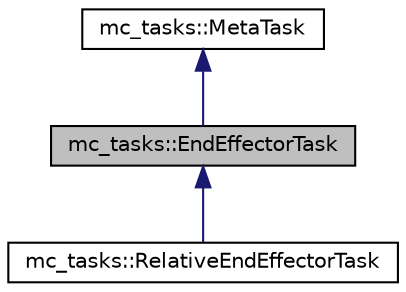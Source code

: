 digraph "mc_tasks::EndEffectorTask"
{
 // INTERACTIVE_SVG=YES
  edge [fontname="Helvetica",fontsize="10",labelfontname="Helvetica",labelfontsize="10"];
  node [fontname="Helvetica",fontsize="10",shape=record];
  Node0 [label="mc_tasks::EndEffectorTask",height=0.2,width=0.4,color="black", fillcolor="grey75", style="filled", fontcolor="black"];
  Node1 -> Node0 [dir="back",color="midnightblue",fontsize="10",style="solid",fontname="Helvetica"];
  Node1 [label="mc_tasks::MetaTask",height=0.2,width=0.4,color="black", fillcolor="white", style="filled",URL="$structmc__tasks_1_1MetaTask.html",tooltip="Represents a generic task. "];
  Node0 -> Node2 [dir="back",color="midnightblue",fontsize="10",style="solid",fontname="Helvetica"];
  Node2 [label="mc_tasks::RelativeEndEffectorTask",height=0.2,width=0.4,color="black", fillcolor="white", style="filled",URL="$structmc__tasks_1_1RelativeEndEffectorTask.html",tooltip="Controls an end-effector relatively to another frame. "];
}
